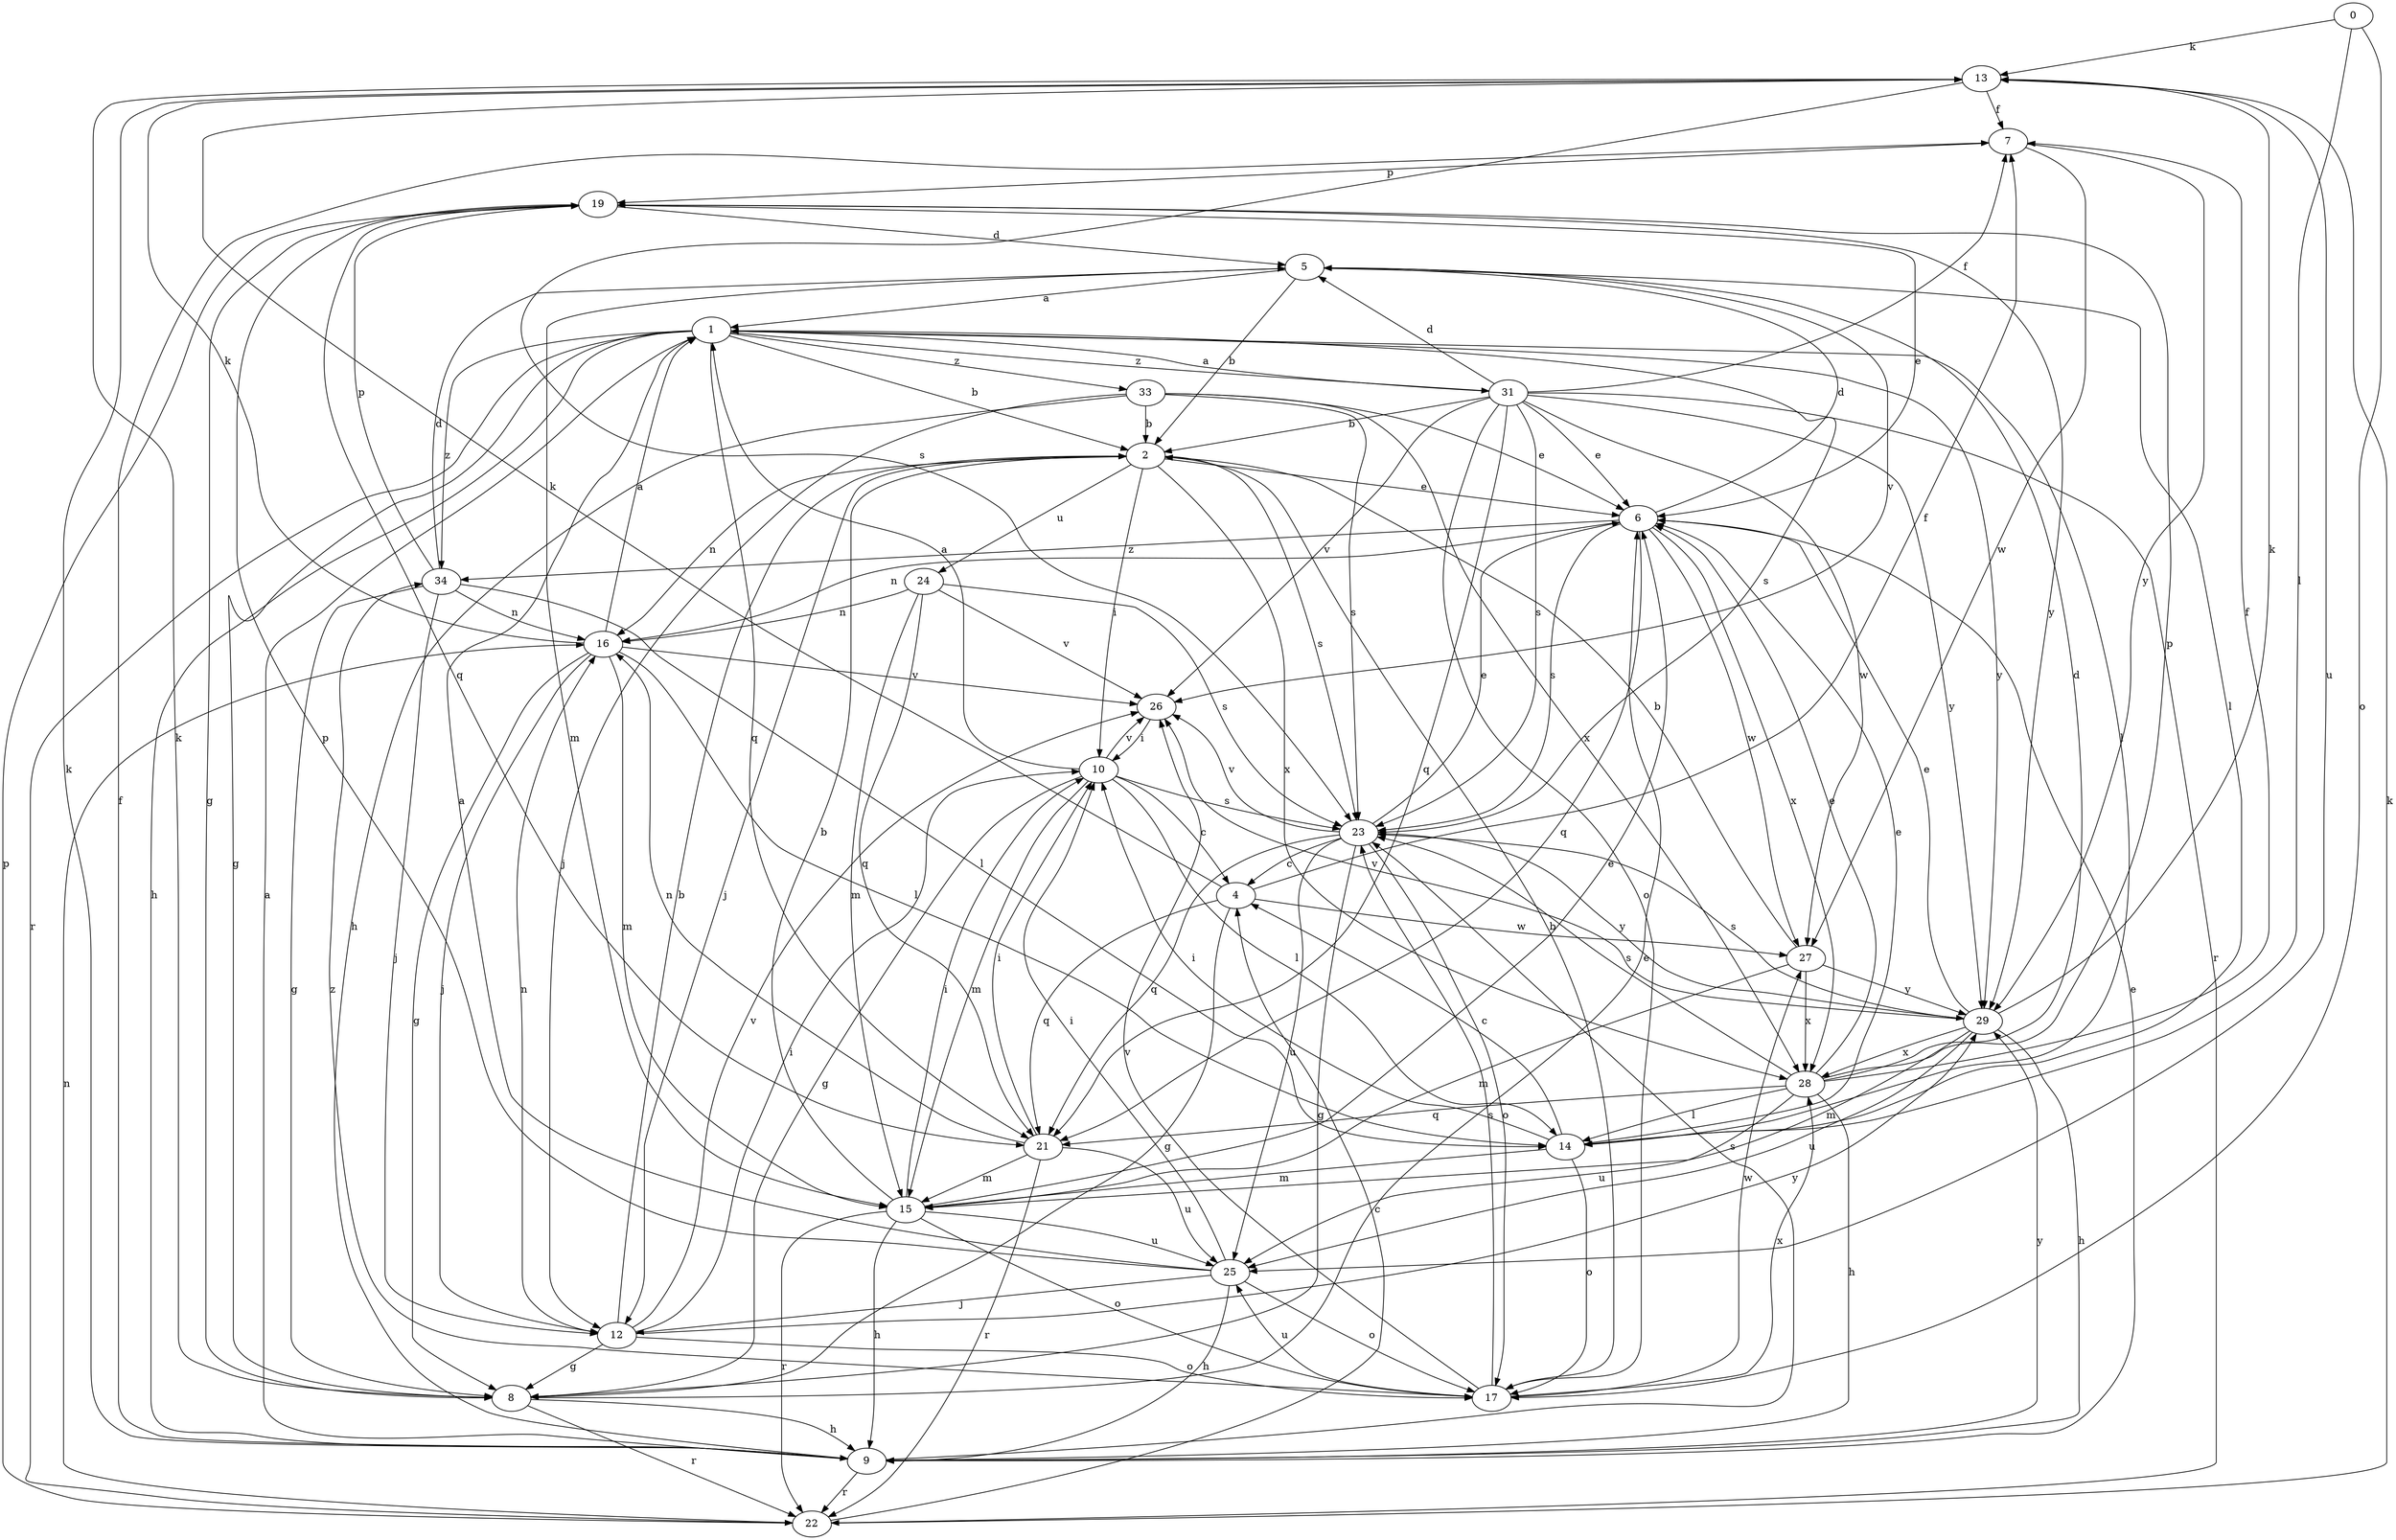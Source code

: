 strict digraph  {
0;
1;
2;
4;
5;
6;
7;
8;
9;
10;
12;
13;
14;
15;
16;
17;
19;
21;
22;
23;
24;
25;
26;
27;
28;
29;
31;
33;
34;
0 -> 13  [label=k];
0 -> 14  [label=l];
0 -> 17  [label=o];
1 -> 2  [label=b];
1 -> 8  [label=g];
1 -> 9  [label=h];
1 -> 14  [label=l];
1 -> 21  [label=q];
1 -> 22  [label=r];
1 -> 23  [label=s];
1 -> 29  [label=y];
1 -> 31  [label=z];
1 -> 33  [label=z];
1 -> 34  [label=z];
2 -> 6  [label=e];
2 -> 10  [label=i];
2 -> 12  [label=j];
2 -> 16  [label=n];
2 -> 23  [label=s];
2 -> 24  [label=u];
2 -> 28  [label=x];
4 -> 7  [label=f];
4 -> 8  [label=g];
4 -> 13  [label=k];
4 -> 21  [label=q];
4 -> 27  [label=w];
5 -> 1  [label=a];
5 -> 2  [label=b];
5 -> 14  [label=l];
5 -> 15  [label=m];
5 -> 26  [label=v];
6 -> 5  [label=d];
6 -> 16  [label=n];
6 -> 21  [label=q];
6 -> 23  [label=s];
6 -> 27  [label=w];
6 -> 28  [label=x];
6 -> 34  [label=z];
7 -> 19  [label=p];
7 -> 27  [label=w];
7 -> 29  [label=y];
8 -> 6  [label=e];
8 -> 9  [label=h];
8 -> 13  [label=k];
8 -> 22  [label=r];
9 -> 1  [label=a];
9 -> 6  [label=e];
9 -> 7  [label=f];
9 -> 13  [label=k];
9 -> 22  [label=r];
9 -> 23  [label=s];
9 -> 29  [label=y];
10 -> 1  [label=a];
10 -> 4  [label=c];
10 -> 8  [label=g];
10 -> 14  [label=l];
10 -> 15  [label=m];
10 -> 23  [label=s];
10 -> 26  [label=v];
12 -> 2  [label=b];
12 -> 8  [label=g];
12 -> 10  [label=i];
12 -> 16  [label=n];
12 -> 17  [label=o];
12 -> 26  [label=v];
12 -> 29  [label=y];
13 -> 7  [label=f];
13 -> 23  [label=s];
13 -> 25  [label=u];
14 -> 4  [label=c];
14 -> 6  [label=e];
14 -> 10  [label=i];
14 -> 15  [label=m];
14 -> 17  [label=o];
15 -> 2  [label=b];
15 -> 6  [label=e];
15 -> 9  [label=h];
15 -> 10  [label=i];
15 -> 17  [label=o];
15 -> 22  [label=r];
15 -> 25  [label=u];
16 -> 1  [label=a];
16 -> 8  [label=g];
16 -> 12  [label=j];
16 -> 13  [label=k];
16 -> 14  [label=l];
16 -> 15  [label=m];
16 -> 26  [label=v];
17 -> 2  [label=b];
17 -> 23  [label=s];
17 -> 25  [label=u];
17 -> 26  [label=v];
17 -> 27  [label=w];
17 -> 28  [label=x];
17 -> 34  [label=z];
19 -> 5  [label=d];
19 -> 6  [label=e];
19 -> 8  [label=g];
19 -> 21  [label=q];
19 -> 29  [label=y];
21 -> 10  [label=i];
21 -> 15  [label=m];
21 -> 16  [label=n];
21 -> 22  [label=r];
21 -> 25  [label=u];
22 -> 4  [label=c];
22 -> 13  [label=k];
22 -> 16  [label=n];
22 -> 19  [label=p];
23 -> 4  [label=c];
23 -> 6  [label=e];
23 -> 8  [label=g];
23 -> 17  [label=o];
23 -> 21  [label=q];
23 -> 25  [label=u];
23 -> 26  [label=v];
23 -> 29  [label=y];
24 -> 15  [label=m];
24 -> 16  [label=n];
24 -> 21  [label=q];
24 -> 23  [label=s];
24 -> 26  [label=v];
25 -> 1  [label=a];
25 -> 9  [label=h];
25 -> 10  [label=i];
25 -> 12  [label=j];
25 -> 17  [label=o];
25 -> 19  [label=p];
26 -> 10  [label=i];
27 -> 2  [label=b];
27 -> 15  [label=m];
27 -> 28  [label=x];
27 -> 29  [label=y];
28 -> 5  [label=d];
28 -> 6  [label=e];
28 -> 7  [label=f];
28 -> 9  [label=h];
28 -> 14  [label=l];
28 -> 19  [label=p];
28 -> 21  [label=q];
28 -> 23  [label=s];
28 -> 25  [label=u];
29 -> 6  [label=e];
29 -> 9  [label=h];
29 -> 13  [label=k];
29 -> 15  [label=m];
29 -> 23  [label=s];
29 -> 25  [label=u];
29 -> 26  [label=v];
29 -> 28  [label=x];
31 -> 1  [label=a];
31 -> 2  [label=b];
31 -> 5  [label=d];
31 -> 6  [label=e];
31 -> 7  [label=f];
31 -> 17  [label=o];
31 -> 21  [label=q];
31 -> 22  [label=r];
31 -> 23  [label=s];
31 -> 26  [label=v];
31 -> 27  [label=w];
31 -> 29  [label=y];
33 -> 2  [label=b];
33 -> 6  [label=e];
33 -> 9  [label=h];
33 -> 12  [label=j];
33 -> 23  [label=s];
33 -> 28  [label=x];
34 -> 5  [label=d];
34 -> 8  [label=g];
34 -> 12  [label=j];
34 -> 14  [label=l];
34 -> 16  [label=n];
34 -> 19  [label=p];
}
